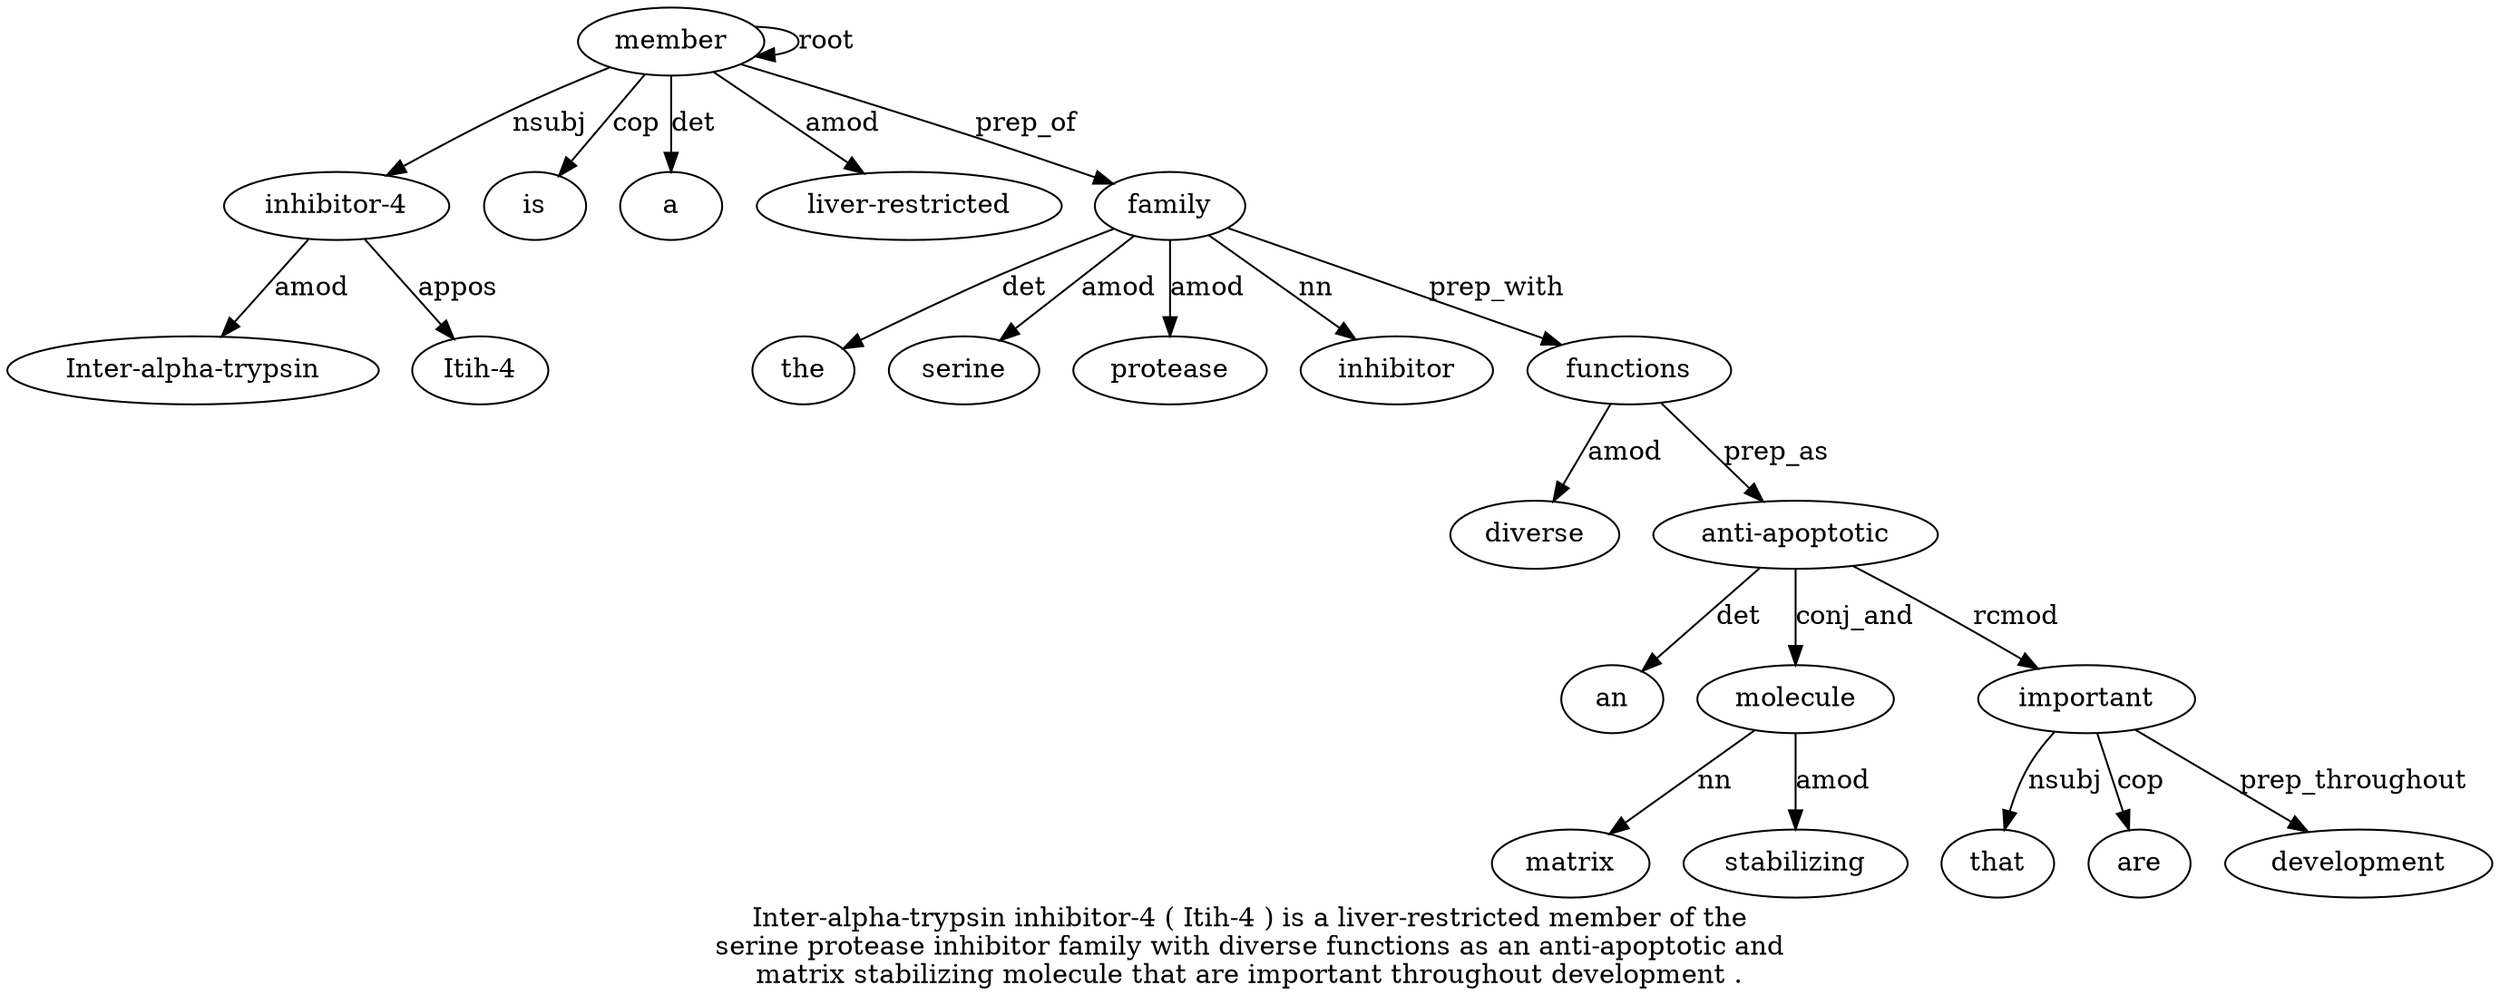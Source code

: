 digraph "Inter-alpha-trypsin inhibitor-4 ( Itih-4 ) is a liver-restricted member of the serine protease inhibitor family with diverse functions as an anti-apoptotic and matrix stabilizing molecule that are important throughout development ." {
label="Inter-alpha-trypsin inhibitor-4 ( Itih-4 ) is a liver-restricted member of the
serine protease inhibitor family with diverse functions as an anti-apoptotic and
matrix stabilizing molecule that are important throughout development .";
"inhibitor-42" [style=filled, fillcolor=white, label="inhibitor-4"];
"Inter-alpha-trypsin1" [style=filled, fillcolor=white, label="Inter-alpha-trypsin"];
"inhibitor-42" -> "Inter-alpha-trypsin1"  [label=amod];
member9 [style=filled, fillcolor=white, label=member];
member9 -> "inhibitor-42"  [label=nsubj];
"Itih-4" [style=filled, fillcolor=white, label="Itih-4"];
"inhibitor-42" -> "Itih-4"  [label=appos];
is6 [style=filled, fillcolor=white, label=is];
member9 -> is6  [label=cop];
a7 [style=filled, fillcolor=white, label=a];
member9 -> a7  [label=det];
"liver-restricted8" [style=filled, fillcolor=white, label="liver-restricted"];
member9 -> "liver-restricted8"  [label=amod];
member9 -> member9  [label=root];
family15 [style=filled, fillcolor=white, label=family];
the11 [style=filled, fillcolor=white, label=the];
family15 -> the11  [label=det];
serine12 [style=filled, fillcolor=white, label=serine];
family15 -> serine12  [label=amod];
protease13 [style=filled, fillcolor=white, label=protease];
family15 -> protease13  [label=amod];
inhibitor14 [style=filled, fillcolor=white, label=inhibitor];
family15 -> inhibitor14  [label=nn];
member9 -> family15  [label=prep_of];
functions18 [style=filled, fillcolor=white, label=functions];
diverse17 [style=filled, fillcolor=white, label=diverse];
functions18 -> diverse17  [label=amod];
family15 -> functions18  [label=prep_with];
"anti-apoptotic21" [style=filled, fillcolor=white, label="anti-apoptotic"];
an20 [style=filled, fillcolor=white, label=an];
"anti-apoptotic21" -> an20  [label=det];
functions18 -> "anti-apoptotic21"  [label=prep_as];
molecule25 [style=filled, fillcolor=white, label=molecule];
matrix23 [style=filled, fillcolor=white, label=matrix];
molecule25 -> matrix23  [label=nn];
stabilizing24 [style=filled, fillcolor=white, label=stabilizing];
molecule25 -> stabilizing24  [label=amod];
"anti-apoptotic21" -> molecule25  [label=conj_and];
important28 [style=filled, fillcolor=white, label=important];
that26 [style=filled, fillcolor=white, label=that];
important28 -> that26  [label=nsubj];
are27 [style=filled, fillcolor=white, label=are];
important28 -> are27  [label=cop];
"anti-apoptotic21" -> important28  [label=rcmod];
development30 [style=filled, fillcolor=white, label=development];
important28 -> development30  [label=prep_throughout];
}
